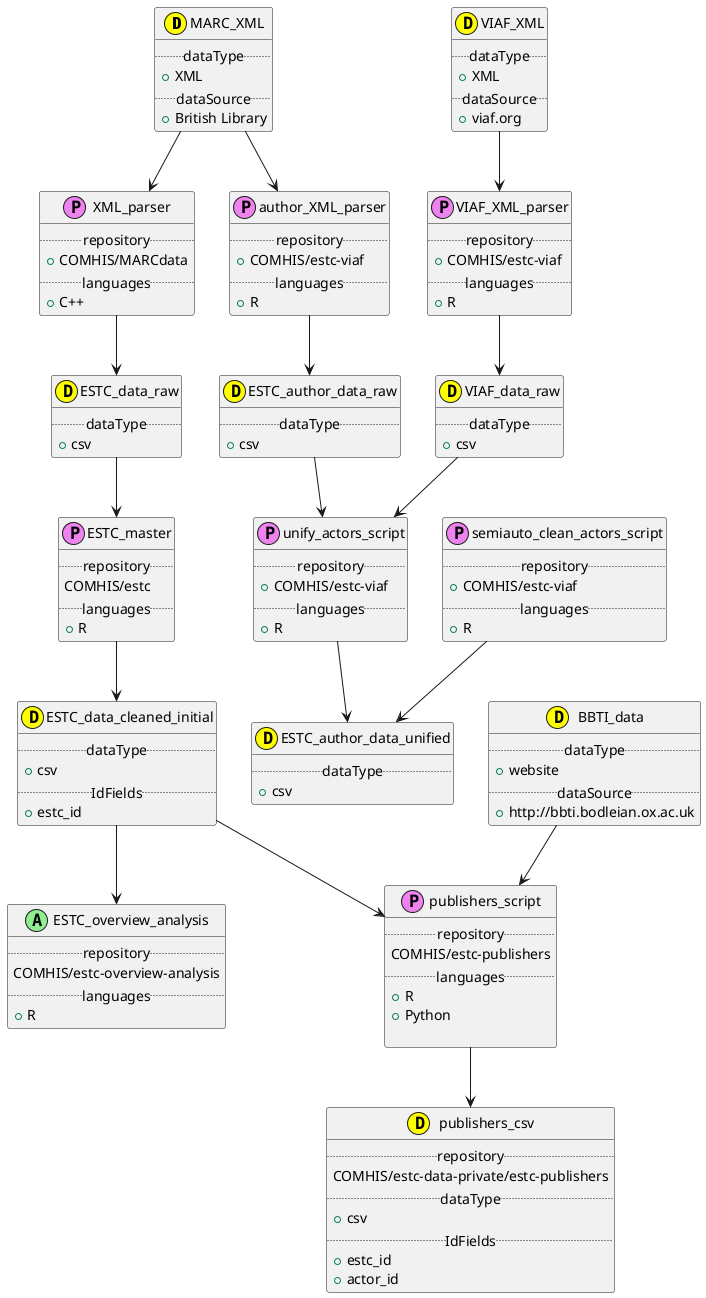 @startuml
' the image is built with https://github.com/jvantuyl/sublime_diagram_plugin
' sublimeText -plugin
' below code is PlantUML -standard (http://plantuml.com/)
' alt-m to build

class MARC_XML << (D,yellow) >> {
    .. dataType ..
    + XML
    .. dataSource ..
    + British Library
}
class ESTC_data_raw << (D,yellow) >> {
    .. dataType ..
    + csv
}
class ESTC_data_cleaned_initial << (D,yellow) >> {
    .. dataType ..
    + csv
    .. IdFields ..
    + estc_id
}
class publishers_csv << (D,yellow) >> {
    .. repository ..
    COMHIS/estc-data-private/estc-publishers
    .. dataType ..
    + csv
    .. IdFields ..
    + estc_id
    + actor_id
}
class BBTI_data << (D,yellow) >> {
    .. dataType ..
    + website
    .. dataSource ..
    + http://bbti.bodleian.ox.ac.uk
}


class XML_parser << (P,violet) >> {
    .. repository ..
    + COMHIS/MARCdata
    .. languages ..
    + C++
}
class ESTC_master << (P,violet) >> {
    .. repository ..
    COMHIS/estc
    .. languages ..
    + R
}
class publishers_script << (P,violet) >> {
    .. repository ..
    COMHIS/estc-publishers
    .. languages ..
    + R
    + Python

}
class ESTC_overview_analysis << (A,lightgreen) >> {
    .. repository ..
    COMHIS/estc-overview-analysis
    .. languages ..
    + R
}

' Mark's boxes

class VIAF_XML << (D,yellow) >> {
    .. dataType ..
    + XML
    .. dataSource ..
    + viaf.org
}

class VIAF_XML_parser << (P,violet) >> {
    .. repository ..
    + COMHIS/estc-viaf
    .. languages ..
    + R
}

class VIAF_data_raw << (D,yellow) >> {
    .. dataType ..
    + csv
}

class author_XML_parser << (P,violet) >> {
    .. repository ..
    + COMHIS/estc-viaf
    .. languages ..
    + R
}

class ESTC_author_data_raw << (D,yellow) >> {
    .. dataType ..
    + csv
}

class unify_actors_script << (P,violet) >> {
    .. repository ..
    + COMHIS/estc-viaf
    .. languages ..
    + R
}

class ESTC_author_data_unified << (D,yellow) >> {
    .. dataType ..
    + csv
}

class semiauto_clean_actors_script << (P,violet) >> {
    .. repository ..
    + COMHIS/estc-viaf
    .. languages ..
    + R
}


'Mark's flow
VIAF_XML --> VIAF_XML_parser
VIAF_XML_parser --> VIAF_data_raw
MARC_XML --> author_XML_parser
author_XML_parser --> ESTC_author_data_raw
ESTC_author_data_raw --> unify_actors_script
VIAF_data_raw --> unify_actors_script
unify_actors_script --> ESTC_author_data_unified
semiauto_clean_actors_script --> ESTC_author_data_unified




MARC_XML --> XML_parser
XML_parser --> ESTC_data_raw

ESTC_data_raw --> ESTC_master
ESTC_master --> ESTC_data_cleaned_initial
ESTC_data_cleaned_initial --> publishers_script

BBTI_data --> publishers_script
publishers_script --> publishers_csv

ESTC_data_cleaned_initial --> ESTC_overview_analysis


hide empty members
' hide circle
@enduml
    
Click here to Reply or Forward
11 GB (73%) of 15 GB used
Manage
Terms - Privacy
Last account activity: 0 minutes ago
Currently being used in 1 other location  Details
    
    
Displaying OPT-OUT.pdf. Page 1 of 1
